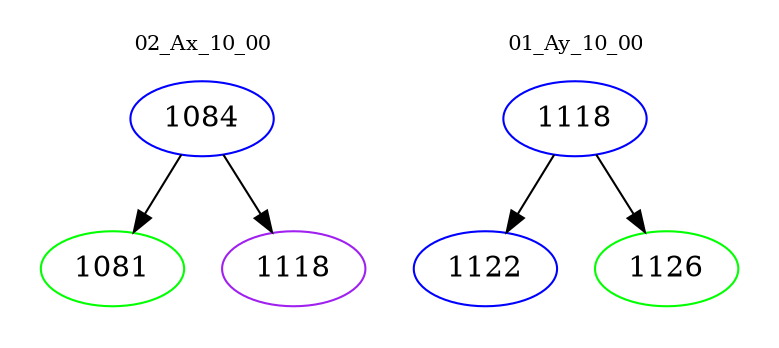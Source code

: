 digraph{
subgraph cluster_0 {
color = white
label = "02_Ax_10_00";
fontsize=10;
T0_1084 [label="1084", color="blue"]
T0_1084 -> T0_1081 [color="black"]
T0_1081 [label="1081", color="green"]
T0_1084 -> T0_1118 [color="black"]
T0_1118 [label="1118", color="purple"]
}
subgraph cluster_1 {
color = white
label = "01_Ay_10_00";
fontsize=10;
T1_1118 [label="1118", color="blue"]
T1_1118 -> T1_1122 [color="black"]
T1_1122 [label="1122", color="blue"]
T1_1118 -> T1_1126 [color="black"]
T1_1126 [label="1126", color="green"]
}
}
